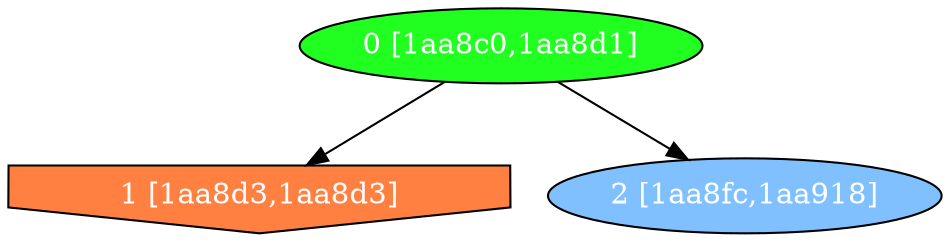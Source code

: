diGraph libnss3{
	libnss3_0  [style=filled fillcolor="#20FF20" fontcolor="#ffffff" shape=oval label="0 [1aa8c0,1aa8d1]"]
	libnss3_1  [style=filled fillcolor="#FF8040" fontcolor="#ffffff" shape=invhouse label="1 [1aa8d3,1aa8d3]"]
	libnss3_2  [style=filled fillcolor="#80C0FF" fontcolor="#ffffff" shape=oval label="2 [1aa8fc,1aa918]"]

	libnss3_0 -> libnss3_1
	libnss3_0 -> libnss3_2
}